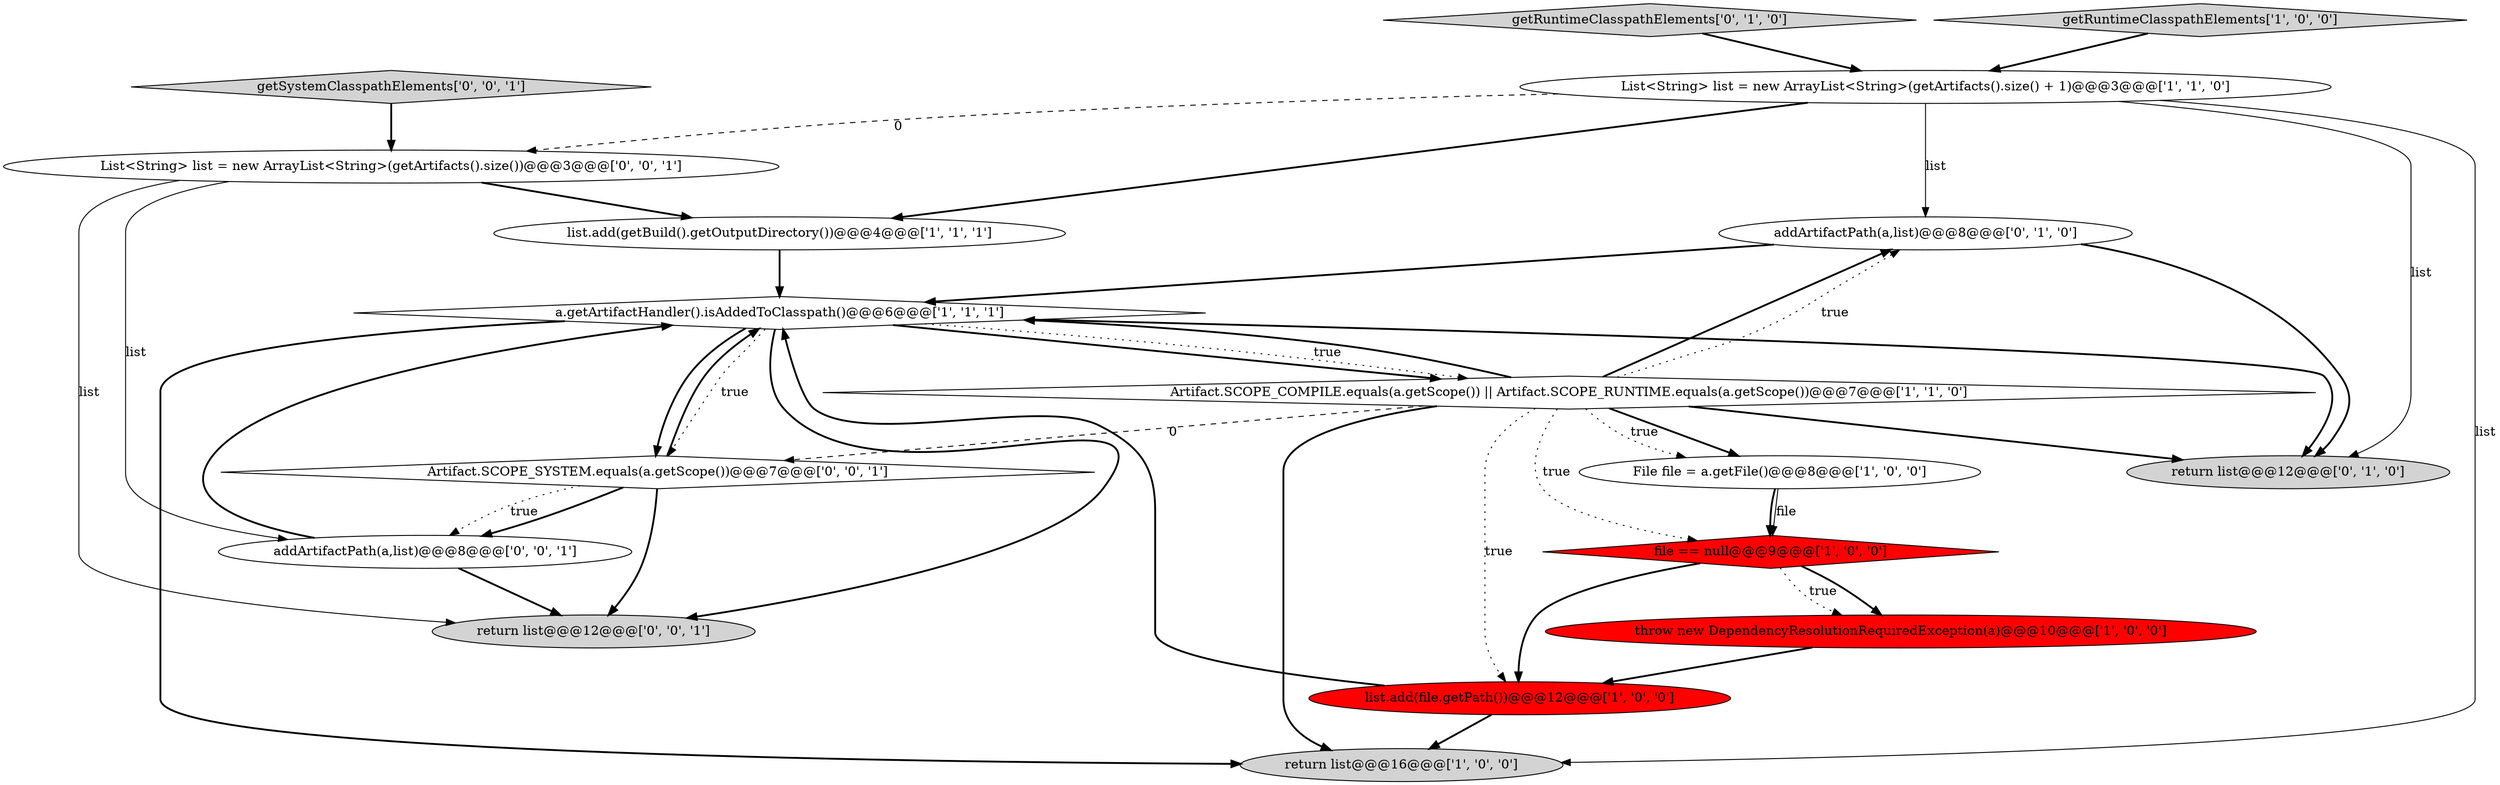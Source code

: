 digraph {
10 [style = filled, label = "getRuntimeClasspathElements['0', '1', '0']", fillcolor = lightgray, shape = diamond image = "AAA0AAABBB2BBB"];
8 [style = filled, label = "a.getArtifactHandler().isAddedToClasspath()@@@6@@@['1', '1', '1']", fillcolor = white, shape = diamond image = "AAA0AAABBB1BBB"];
1 [style = filled, label = "List<String> list = new ArrayList<String>(getArtifacts().size() + 1)@@@3@@@['1', '1', '0']", fillcolor = white, shape = ellipse image = "AAA0AAABBB1BBB"];
17 [style = filled, label = "Artifact.SCOPE_SYSTEM.equals(a.getScope())@@@7@@@['0', '0', '1']", fillcolor = white, shape = diamond image = "AAA0AAABBB3BBB"];
4 [style = filled, label = "getRuntimeClasspathElements['1', '0', '0']", fillcolor = lightgray, shape = diamond image = "AAA0AAABBB1BBB"];
12 [style = filled, label = "addArtifactPath(a,list)@@@8@@@['0', '1', '0']", fillcolor = white, shape = ellipse image = "AAA0AAABBB2BBB"];
11 [style = filled, label = "return list@@@12@@@['0', '1', '0']", fillcolor = lightgray, shape = ellipse image = "AAA0AAABBB2BBB"];
0 [style = filled, label = "list.add(getBuild().getOutputDirectory())@@@4@@@['1', '1', '1']", fillcolor = white, shape = ellipse image = "AAA0AAABBB1BBB"];
7 [style = filled, label = "file == null@@@9@@@['1', '0', '0']", fillcolor = red, shape = diamond image = "AAA1AAABBB1BBB"];
14 [style = filled, label = "List<String> list = new ArrayList<String>(getArtifacts().size())@@@3@@@['0', '0', '1']", fillcolor = white, shape = ellipse image = "AAA0AAABBB3BBB"];
15 [style = filled, label = "addArtifactPath(a,list)@@@8@@@['0', '0', '1']", fillcolor = white, shape = ellipse image = "AAA0AAABBB3BBB"];
16 [style = filled, label = "return list@@@12@@@['0', '0', '1']", fillcolor = lightgray, shape = ellipse image = "AAA0AAABBB3BBB"];
2 [style = filled, label = "File file = a.getFile()@@@8@@@['1', '0', '0']", fillcolor = white, shape = ellipse image = "AAA0AAABBB1BBB"];
9 [style = filled, label = "list.add(file.getPath())@@@12@@@['1', '0', '0']", fillcolor = red, shape = ellipse image = "AAA1AAABBB1BBB"];
5 [style = filled, label = "throw new DependencyResolutionRequiredException(a)@@@10@@@['1', '0', '0']", fillcolor = red, shape = ellipse image = "AAA1AAABBB1BBB"];
13 [style = filled, label = "getSystemClasspathElements['0', '0', '1']", fillcolor = lightgray, shape = diamond image = "AAA0AAABBB3BBB"];
3 [style = filled, label = "Artifact.SCOPE_COMPILE.equals(a.getScope()) || Artifact.SCOPE_RUNTIME.equals(a.getScope())@@@7@@@['1', '1', '0']", fillcolor = white, shape = diamond image = "AAA0AAABBB1BBB"];
6 [style = filled, label = "return list@@@16@@@['1', '0', '0']", fillcolor = lightgray, shape = ellipse image = "AAA0AAABBB1BBB"];
17->8 [style = bold, label=""];
8->16 [style = bold, label=""];
1->6 [style = solid, label="list"];
3->7 [style = dotted, label="true"];
3->17 [style = dashed, label="0"];
5->9 [style = bold, label=""];
1->14 [style = dashed, label="0"];
2->7 [style = solid, label="file"];
8->3 [style = bold, label=""];
12->11 [style = bold, label=""];
1->11 [style = solid, label="list"];
3->11 [style = bold, label=""];
8->17 [style = dotted, label="true"];
3->6 [style = bold, label=""];
8->6 [style = bold, label=""];
1->0 [style = bold, label=""];
3->12 [style = bold, label=""];
3->9 [style = dotted, label="true"];
9->8 [style = bold, label=""];
15->16 [style = bold, label=""];
8->3 [style = dotted, label="true"];
9->6 [style = bold, label=""];
7->5 [style = dotted, label="true"];
7->9 [style = bold, label=""];
8->17 [style = bold, label=""];
7->5 [style = bold, label=""];
14->15 [style = solid, label="list"];
17->15 [style = dotted, label="true"];
3->2 [style = bold, label=""];
14->0 [style = bold, label=""];
12->8 [style = bold, label=""];
3->12 [style = dotted, label="true"];
3->8 [style = bold, label=""];
1->12 [style = solid, label="list"];
0->8 [style = bold, label=""];
17->15 [style = bold, label=""];
4->1 [style = bold, label=""];
2->7 [style = bold, label=""];
10->1 [style = bold, label=""];
8->11 [style = bold, label=""];
13->14 [style = bold, label=""];
15->8 [style = bold, label=""];
14->16 [style = solid, label="list"];
17->16 [style = bold, label=""];
3->2 [style = dotted, label="true"];
}
